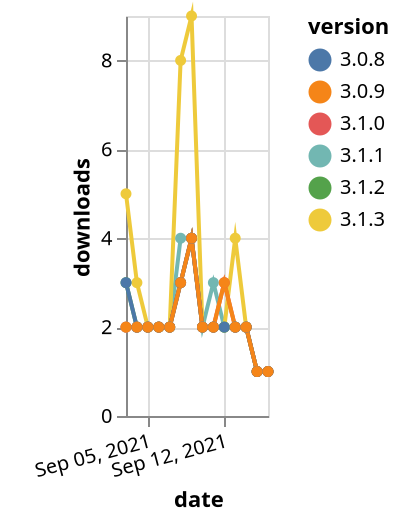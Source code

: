 {"$schema": "https://vega.github.io/schema/vega-lite/v5.json", "description": "A simple bar chart with embedded data.", "data": {"values": [{"date": "2021-09-03", "total": 1497, "delta": 2, "version": "3.1.1"}, {"date": "2021-09-04", "total": 1499, "delta": 2, "version": "3.1.1"}, {"date": "2021-09-05", "total": 1501, "delta": 2, "version": "3.1.1"}, {"date": "2021-09-06", "total": 1503, "delta": 2, "version": "3.1.1"}, {"date": "2021-09-07", "total": 1505, "delta": 2, "version": "3.1.1"}, {"date": "2021-09-08", "total": 1509, "delta": 4, "version": "3.1.1"}, {"date": "2021-09-09", "total": 1513, "delta": 4, "version": "3.1.1"}, {"date": "2021-09-10", "total": 1515, "delta": 2, "version": "3.1.1"}, {"date": "2021-09-11", "total": 1518, "delta": 3, "version": "3.1.1"}, {"date": "2021-09-12", "total": 1520, "delta": 2, "version": "3.1.1"}, {"date": "2021-09-13", "total": 1522, "delta": 2, "version": "3.1.1"}, {"date": "2021-09-14", "total": 1524, "delta": 2, "version": "3.1.1"}, {"date": "2021-09-15", "total": 1525, "delta": 1, "version": "3.1.1"}, {"date": "2021-09-16", "total": 1526, "delta": 1, "version": "3.1.1"}, {"date": "2021-09-03", "total": 1564, "delta": 5, "version": "3.1.3"}, {"date": "2021-09-04", "total": 1567, "delta": 3, "version": "3.1.3"}, {"date": "2021-09-05", "total": 1569, "delta": 2, "version": "3.1.3"}, {"date": "2021-09-06", "total": 1571, "delta": 2, "version": "3.1.3"}, {"date": "2021-09-07", "total": 1573, "delta": 2, "version": "3.1.3"}, {"date": "2021-09-08", "total": 1581, "delta": 8, "version": "3.1.3"}, {"date": "2021-09-09", "total": 1590, "delta": 9, "version": "3.1.3"}, {"date": "2021-09-10", "total": 1592, "delta": 2, "version": "3.1.3"}, {"date": "2021-09-11", "total": 1594, "delta": 2, "version": "3.1.3"}, {"date": "2021-09-12", "total": 1596, "delta": 2, "version": "3.1.3"}, {"date": "2021-09-13", "total": 1600, "delta": 4, "version": "3.1.3"}, {"date": "2021-09-14", "total": 1602, "delta": 2, "version": "3.1.3"}, {"date": "2021-09-15", "total": 1603, "delta": 1, "version": "3.1.3"}, {"date": "2021-09-16", "total": 1604, "delta": 1, "version": "3.1.3"}, {"date": "2021-09-03", "total": 1301, "delta": 3, "version": "3.1.2"}, {"date": "2021-09-04", "total": 1303, "delta": 2, "version": "3.1.2"}, {"date": "2021-09-05", "total": 1305, "delta": 2, "version": "3.1.2"}, {"date": "2021-09-06", "total": 1307, "delta": 2, "version": "3.1.2"}, {"date": "2021-09-07", "total": 1309, "delta": 2, "version": "3.1.2"}, {"date": "2021-09-08", "total": 1312, "delta": 3, "version": "3.1.2"}, {"date": "2021-09-09", "total": 1316, "delta": 4, "version": "3.1.2"}, {"date": "2021-09-10", "total": 1318, "delta": 2, "version": "3.1.2"}, {"date": "2021-09-11", "total": 1320, "delta": 2, "version": "3.1.2"}, {"date": "2021-09-12", "total": 1322, "delta": 2, "version": "3.1.2"}, {"date": "2021-09-13", "total": 1324, "delta": 2, "version": "3.1.2"}, {"date": "2021-09-14", "total": 1326, "delta": 2, "version": "3.1.2"}, {"date": "2021-09-15", "total": 1327, "delta": 1, "version": "3.1.2"}, {"date": "2021-09-16", "total": 1328, "delta": 1, "version": "3.1.2"}, {"date": "2021-09-03", "total": 1512, "delta": 2, "version": "3.1.0"}, {"date": "2021-09-04", "total": 1514, "delta": 2, "version": "3.1.0"}, {"date": "2021-09-05", "total": 1516, "delta": 2, "version": "3.1.0"}, {"date": "2021-09-06", "total": 1518, "delta": 2, "version": "3.1.0"}, {"date": "2021-09-07", "total": 1520, "delta": 2, "version": "3.1.0"}, {"date": "2021-09-08", "total": 1523, "delta": 3, "version": "3.1.0"}, {"date": "2021-09-09", "total": 1527, "delta": 4, "version": "3.1.0"}, {"date": "2021-09-10", "total": 1529, "delta": 2, "version": "3.1.0"}, {"date": "2021-09-11", "total": 1531, "delta": 2, "version": "3.1.0"}, {"date": "2021-09-12", "total": 1534, "delta": 3, "version": "3.1.0"}, {"date": "2021-09-13", "total": 1536, "delta": 2, "version": "3.1.0"}, {"date": "2021-09-14", "total": 1538, "delta": 2, "version": "3.1.0"}, {"date": "2021-09-15", "total": 1539, "delta": 1, "version": "3.1.0"}, {"date": "2021-09-16", "total": 1540, "delta": 1, "version": "3.1.0"}, {"date": "2021-09-03", "total": 1611, "delta": 3, "version": "3.0.8"}, {"date": "2021-09-04", "total": 1613, "delta": 2, "version": "3.0.8"}, {"date": "2021-09-05", "total": 1615, "delta": 2, "version": "3.0.8"}, {"date": "2021-09-06", "total": 1617, "delta": 2, "version": "3.0.8"}, {"date": "2021-09-07", "total": 1619, "delta": 2, "version": "3.0.8"}, {"date": "2021-09-08", "total": 1622, "delta": 3, "version": "3.0.8"}, {"date": "2021-09-09", "total": 1626, "delta": 4, "version": "3.0.8"}, {"date": "2021-09-10", "total": 1628, "delta": 2, "version": "3.0.8"}, {"date": "2021-09-11", "total": 1630, "delta": 2, "version": "3.0.8"}, {"date": "2021-09-12", "total": 1632, "delta": 2, "version": "3.0.8"}, {"date": "2021-09-13", "total": 1634, "delta": 2, "version": "3.0.8"}, {"date": "2021-09-14", "total": 1636, "delta": 2, "version": "3.0.8"}, {"date": "2021-09-15", "total": 1637, "delta": 1, "version": "3.0.8"}, {"date": "2021-09-16", "total": 1638, "delta": 1, "version": "3.0.8"}, {"date": "2021-09-03", "total": 1646, "delta": 2, "version": "3.0.9"}, {"date": "2021-09-04", "total": 1648, "delta": 2, "version": "3.0.9"}, {"date": "2021-09-05", "total": 1650, "delta": 2, "version": "3.0.9"}, {"date": "2021-09-06", "total": 1652, "delta": 2, "version": "3.0.9"}, {"date": "2021-09-07", "total": 1654, "delta": 2, "version": "3.0.9"}, {"date": "2021-09-08", "total": 1657, "delta": 3, "version": "3.0.9"}, {"date": "2021-09-09", "total": 1661, "delta": 4, "version": "3.0.9"}, {"date": "2021-09-10", "total": 1663, "delta": 2, "version": "3.0.9"}, {"date": "2021-09-11", "total": 1665, "delta": 2, "version": "3.0.9"}, {"date": "2021-09-12", "total": 1668, "delta": 3, "version": "3.0.9"}, {"date": "2021-09-13", "total": 1670, "delta": 2, "version": "3.0.9"}, {"date": "2021-09-14", "total": 1672, "delta": 2, "version": "3.0.9"}, {"date": "2021-09-15", "total": 1673, "delta": 1, "version": "3.0.9"}, {"date": "2021-09-16", "total": 1674, "delta": 1, "version": "3.0.9"}]}, "width": "container", "mark": {"type": "line", "point": {"filled": true}}, "encoding": {"x": {"field": "date", "type": "temporal", "timeUnit": "yearmonthdate", "title": "date", "axis": {"labelAngle": -15}}, "y": {"field": "delta", "type": "quantitative", "title": "downloads"}, "color": {"field": "version", "type": "nominal"}, "tooltip": {"field": "delta"}}}